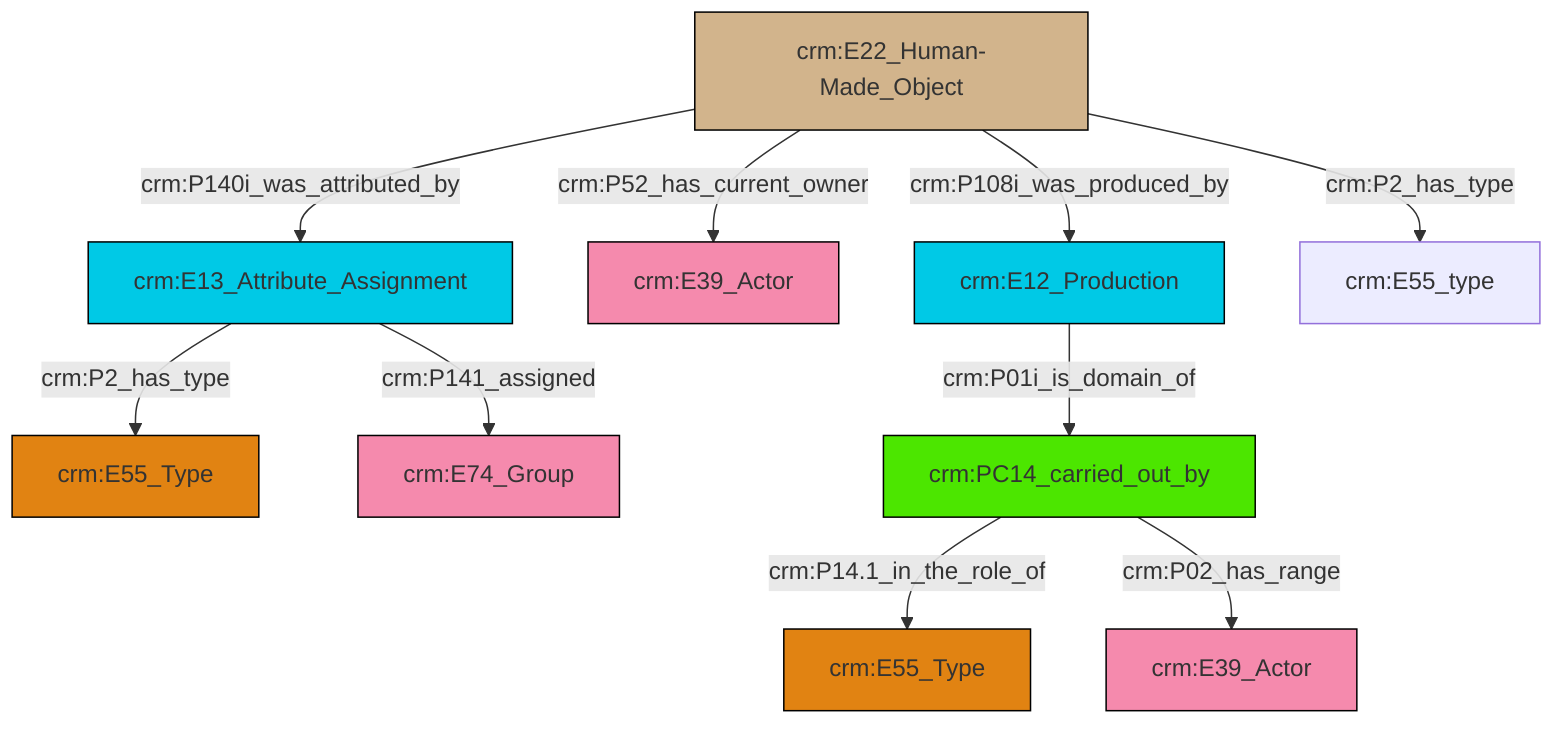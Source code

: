 graph TD
classDef Literal fill:#f2f2f2,stroke:#000000;
classDef CRM_Entity fill:#FFFFFF,stroke:#000000;
classDef Temporal_Entity fill:#00C9E6, stroke:#000000;
classDef Type fill:#E18312, stroke:#000000;
classDef Time-Span fill:#2C9C91, stroke:#000000;
classDef Appellation fill:#FFEB7F, stroke:#000000;
classDef Place fill:#008836, stroke:#000000;
classDef Persistent_Item fill:#B266B2, stroke:#000000;
classDef Conceptual_Object fill:#FFD700, stroke:#000000;
classDef Physical_Thing fill:#D2B48C, stroke:#000000;
classDef Actor fill:#f58aad, stroke:#000000;
classDef PC_Classes fill:#4ce600, stroke:#000000;
classDef Multi fill:#cccccc,stroke:#000000;

0["crm:E13_Attribute_Assignment"]:::Temporal_Entity -->|crm:P141_assigned| 4["crm:E74_Group"]:::Actor
11["crm:PC14_carried_out_by"]:::PC_Classes -->|crm:P14.1_in_the_role_of| 12["crm:E55_Type"]:::Type
15["crm:E22_Human-Made_Object"]:::Physical_Thing -->|crm:P2_has_type| 17["crm:E55_type"]:::Default
15["crm:E22_Human-Made_Object"]:::Physical_Thing -->|crm:P108i_was_produced_by| 13["crm:E12_Production"]:::Temporal_Entity
13["crm:E12_Production"]:::Temporal_Entity -->|crm:P01i_is_domain_of| 11["crm:PC14_carried_out_by"]:::PC_Classes
15["crm:E22_Human-Made_Object"]:::Physical_Thing -->|crm:P52_has_current_owner| 6["crm:E39_Actor"]:::Actor
11["crm:PC14_carried_out_by"]:::PC_Classes -->|crm:P02_has_range| 9["crm:E39_Actor"]:::Actor
0["crm:E13_Attribute_Assignment"]:::Temporal_Entity -->|crm:P2_has_type| 2["crm:E55_Type"]:::Type
15["crm:E22_Human-Made_Object"]:::Physical_Thing -->|crm:P140i_was_attributed_by| 0["crm:E13_Attribute_Assignment"]:::Temporal_Entity